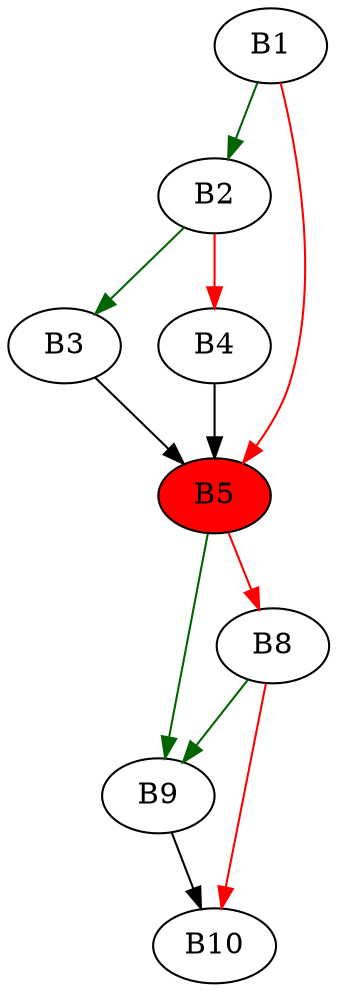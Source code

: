 strict digraph "f" {
	// Node definitions.
	B1 [entry=true];
	B2;
	B3;
	B4;
	B5 [
		fillcolor=red
		style=filled
	];
	B9;
	B8;
	B10;

	// Edge definitions.
	B1 -> B2 [color=darkgreen];
	B1 -> B5 [color=red];
	B2 -> B3 [color=darkgreen];
	B2 -> B4 [color=red];
	B3 -> B5;
	B4 -> B5;
	B5 -> B9 [color=darkgreen];
	B5 -> B8 [color=red];
	B9 -> B10;
	B8 -> B9 [color=darkgreen];
	B8 -> B10 [color=red];
}